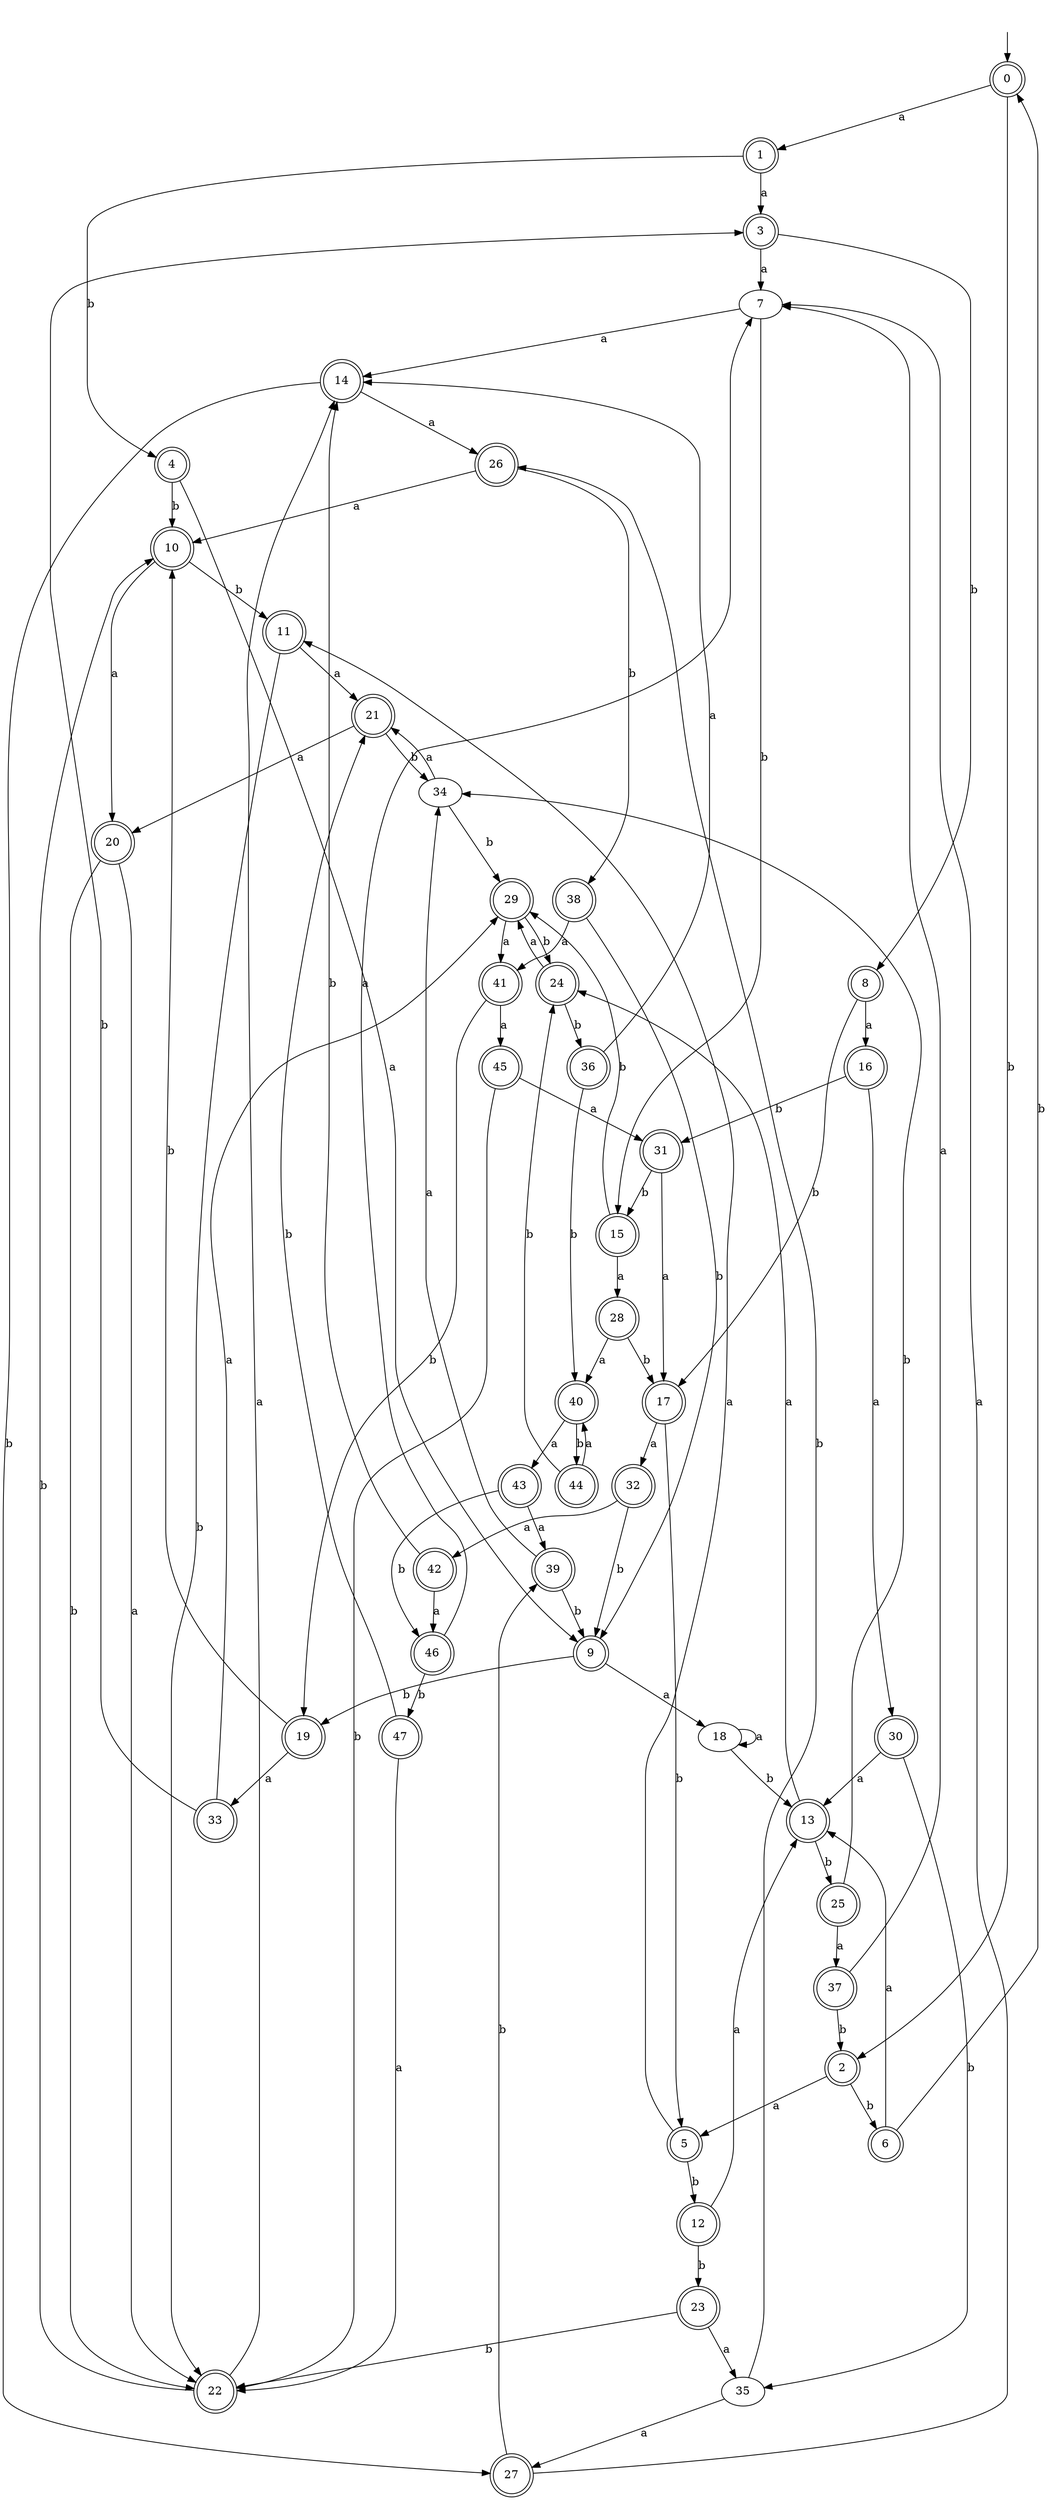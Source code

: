 digraph RandomDFA {
  __start0 [label="", shape=none];
  __start0 -> 0 [label=""];
  0 [shape=circle] [shape=doublecircle]
  0 -> 1 [label="a"]
  0 -> 2 [label="b"]
  1 [shape=doublecircle]
  1 -> 3 [label="a"]
  1 -> 4 [label="b"]
  2 [shape=doublecircle]
  2 -> 5 [label="a"]
  2 -> 6 [label="b"]
  3 [shape=doublecircle]
  3 -> 7 [label="a"]
  3 -> 8 [label="b"]
  4 [shape=doublecircle]
  4 -> 9 [label="a"]
  4 -> 10 [label="b"]
  5 [shape=doublecircle]
  5 -> 11 [label="a"]
  5 -> 12 [label="b"]
  6 [shape=doublecircle]
  6 -> 13 [label="a"]
  6 -> 0 [label="b"]
  7
  7 -> 14 [label="a"]
  7 -> 15 [label="b"]
  8 [shape=doublecircle]
  8 -> 16 [label="a"]
  8 -> 17 [label="b"]
  9 [shape=doublecircle]
  9 -> 18 [label="a"]
  9 -> 19 [label="b"]
  10 [shape=doublecircle]
  10 -> 20 [label="a"]
  10 -> 11 [label="b"]
  11 [shape=doublecircle]
  11 -> 21 [label="a"]
  11 -> 22 [label="b"]
  12 [shape=doublecircle]
  12 -> 13 [label="a"]
  12 -> 23 [label="b"]
  13 [shape=doublecircle]
  13 -> 24 [label="a"]
  13 -> 25 [label="b"]
  14 [shape=doublecircle]
  14 -> 26 [label="a"]
  14 -> 27 [label="b"]
  15 [shape=doublecircle]
  15 -> 28 [label="a"]
  15 -> 29 [label="b"]
  16 [shape=doublecircle]
  16 -> 30 [label="a"]
  16 -> 31 [label="b"]
  17 [shape=doublecircle]
  17 -> 32 [label="a"]
  17 -> 5 [label="b"]
  18
  18 -> 18 [label="a"]
  18 -> 13 [label="b"]
  19 [shape=doublecircle]
  19 -> 33 [label="a"]
  19 -> 10 [label="b"]
  20 [shape=doublecircle]
  20 -> 22 [label="a"]
  20 -> 22 [label="b"]
  21 [shape=doublecircle]
  21 -> 20 [label="a"]
  21 -> 34 [label="b"]
  22 [shape=doublecircle]
  22 -> 14 [label="a"]
  22 -> 10 [label="b"]
  23 [shape=doublecircle]
  23 -> 35 [label="a"]
  23 -> 22 [label="b"]
  24 [shape=doublecircle]
  24 -> 29 [label="a"]
  24 -> 36 [label="b"]
  25 [shape=doublecircle]
  25 -> 37 [label="a"]
  25 -> 34 [label="b"]
  26 [shape=doublecircle]
  26 -> 10 [label="a"]
  26 -> 38 [label="b"]
  27 [shape=doublecircle]
  27 -> 7 [label="a"]
  27 -> 39 [label="b"]
  28 [shape=doublecircle]
  28 -> 40 [label="a"]
  28 -> 17 [label="b"]
  29 [shape=doublecircle]
  29 -> 41 [label="a"]
  29 -> 24 [label="b"]
  30 [shape=doublecircle]
  30 -> 13 [label="a"]
  30 -> 35 [label="b"]
  31 [shape=doublecircle]
  31 -> 17 [label="a"]
  31 -> 15 [label="b"]
  32 [shape=doublecircle]
  32 -> 42 [label="a"]
  32 -> 9 [label="b"]
  33 [shape=doublecircle]
  33 -> 29 [label="a"]
  33 -> 3 [label="b"]
  34
  34 -> 21 [label="a"]
  34 -> 29 [label="b"]
  35
  35 -> 27 [label="a"]
  35 -> 26 [label="b"]
  36 [shape=doublecircle]
  36 -> 14 [label="a"]
  36 -> 40 [label="b"]
  37 [shape=doublecircle]
  37 -> 7 [label="a"]
  37 -> 2 [label="b"]
  38 [shape=doublecircle]
  38 -> 41 [label="a"]
  38 -> 9 [label="b"]
  39 [shape=doublecircle]
  39 -> 34 [label="a"]
  39 -> 9 [label="b"]
  40 [shape=doublecircle]
  40 -> 43 [label="a"]
  40 -> 44 [label="b"]
  41 [shape=doublecircle]
  41 -> 45 [label="a"]
  41 -> 19 [label="b"]
  42 [shape=doublecircle]
  42 -> 46 [label="a"]
  42 -> 14 [label="b"]
  43 [shape=doublecircle]
  43 -> 39 [label="a"]
  43 -> 46 [label="b"]
  44 [shape=doublecircle]
  44 -> 40 [label="a"]
  44 -> 24 [label="b"]
  45 [shape=doublecircle]
  45 -> 31 [label="a"]
  45 -> 22 [label="b"]
  46 [shape=doublecircle]
  46 -> 7 [label="a"]
  46 -> 47 [label="b"]
  47 [shape=doublecircle]
  47 -> 22 [label="a"]
  47 -> 21 [label="b"]
}
